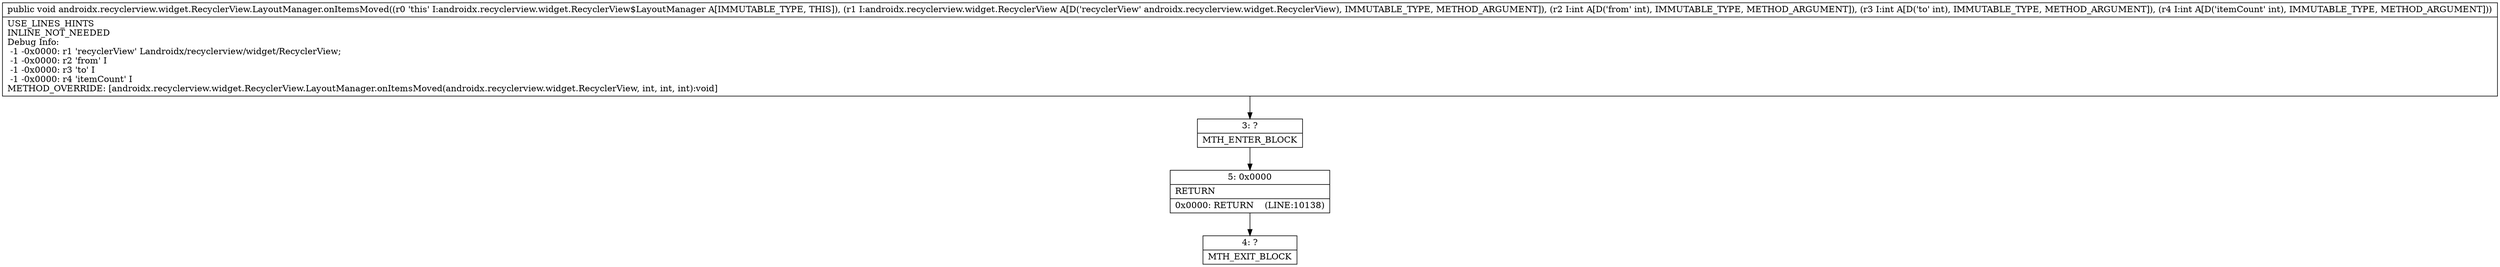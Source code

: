 digraph "CFG forandroidx.recyclerview.widget.RecyclerView.LayoutManager.onItemsMoved(Landroidx\/recyclerview\/widget\/RecyclerView;III)V" {
Node_3 [shape=record,label="{3\:\ ?|MTH_ENTER_BLOCK\l}"];
Node_5 [shape=record,label="{5\:\ 0x0000|RETURN\l|0x0000: RETURN    (LINE:10138)\l}"];
Node_4 [shape=record,label="{4\:\ ?|MTH_EXIT_BLOCK\l}"];
MethodNode[shape=record,label="{public void androidx.recyclerview.widget.RecyclerView.LayoutManager.onItemsMoved((r0 'this' I:androidx.recyclerview.widget.RecyclerView$LayoutManager A[IMMUTABLE_TYPE, THIS]), (r1 I:androidx.recyclerview.widget.RecyclerView A[D('recyclerView' androidx.recyclerview.widget.RecyclerView), IMMUTABLE_TYPE, METHOD_ARGUMENT]), (r2 I:int A[D('from' int), IMMUTABLE_TYPE, METHOD_ARGUMENT]), (r3 I:int A[D('to' int), IMMUTABLE_TYPE, METHOD_ARGUMENT]), (r4 I:int A[D('itemCount' int), IMMUTABLE_TYPE, METHOD_ARGUMENT]))  | USE_LINES_HINTS\lINLINE_NOT_NEEDED\lDebug Info:\l  \-1 \-0x0000: r1 'recyclerView' Landroidx\/recyclerview\/widget\/RecyclerView;\l  \-1 \-0x0000: r2 'from' I\l  \-1 \-0x0000: r3 'to' I\l  \-1 \-0x0000: r4 'itemCount' I\lMETHOD_OVERRIDE: [androidx.recyclerview.widget.RecyclerView.LayoutManager.onItemsMoved(androidx.recyclerview.widget.RecyclerView, int, int, int):void]\l}"];
MethodNode -> Node_3;Node_3 -> Node_5;
Node_5 -> Node_4;
}

